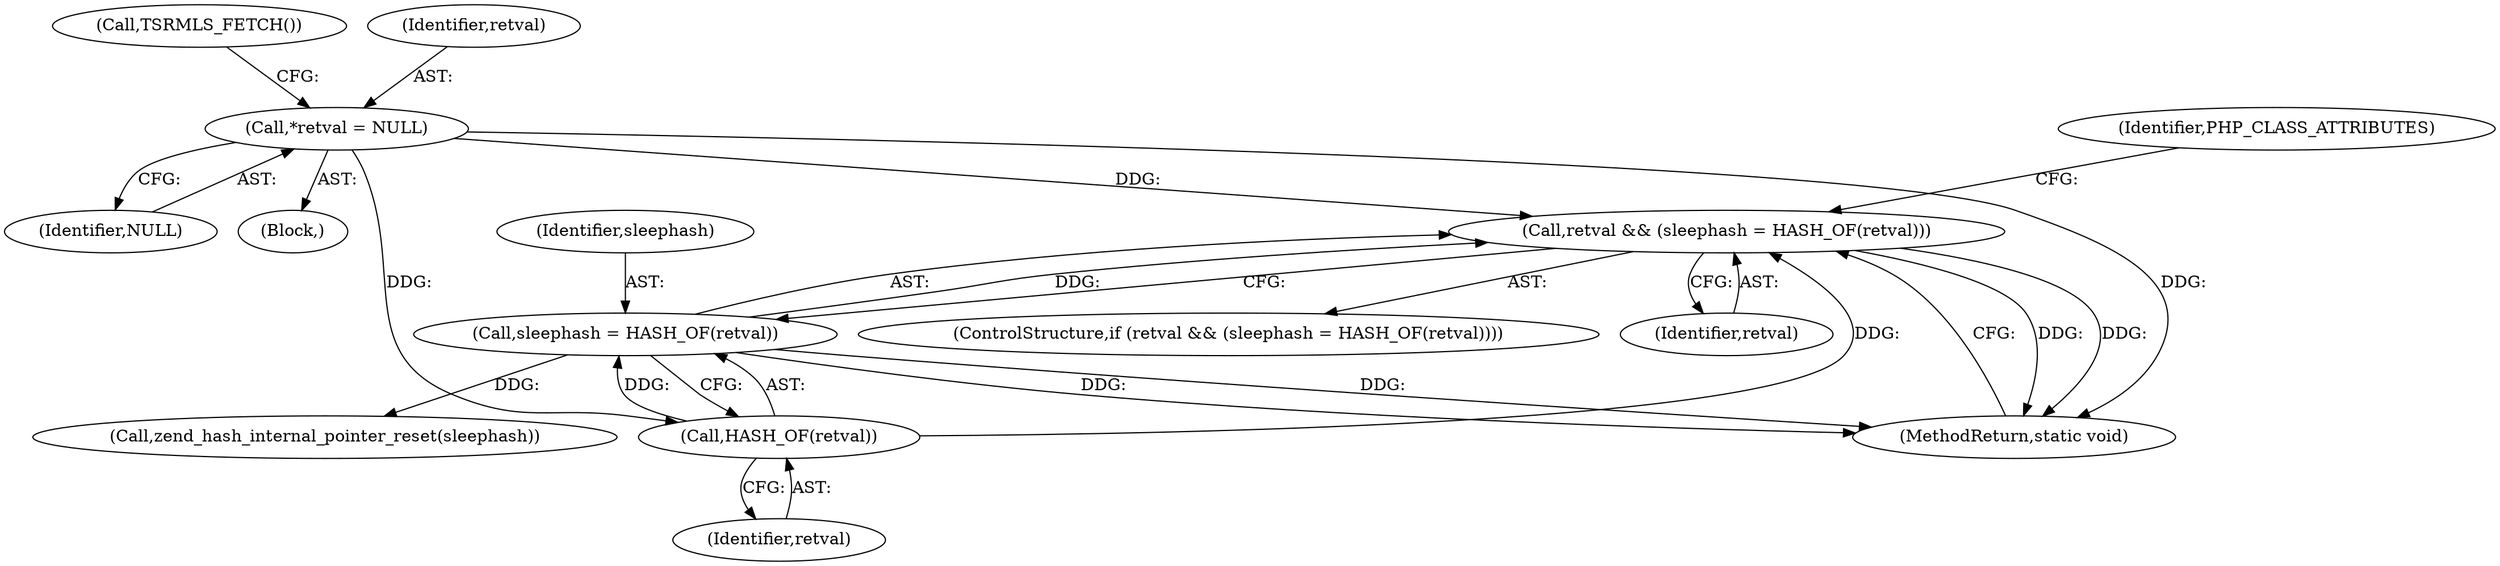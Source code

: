 digraph "0_php-src_6045de69c7dedcba3eadf7c4bba424b19c81d00d_1@pointer" {
"1000127" [label="(Call,retval && (sleephash = HASH_OF(retval)))"];
"1000131" [label="(Call,HASH_OF(retval))"];
"1000110" [label="(Call,*retval = NULL)"];
"1000129" [label="(Call,sleephash = HASH_OF(retval))"];
"1000118" [label="(Call,TSRMLS_FETCH())"];
"1000134" [label="(Identifier,PHP_CLASS_ATTRIBUTES)"];
"1000129" [label="(Call,sleephash = HASH_OF(retval))"];
"1000206" [label="(MethodReturn,static void)"];
"1000167" [label="(Call,zend_hash_internal_pointer_reset(sleephash))"];
"1000132" [label="(Identifier,retval)"];
"1000127" [label="(Call,retval && (sleephash = HASH_OF(retval)))"];
"1000112" [label="(Identifier,NULL)"];
"1000110" [label="(Call,*retval = NULL)"];
"1000126" [label="(ControlStructure,if (retval && (sleephash = HASH_OF(retval))))"];
"1000128" [label="(Identifier,retval)"];
"1000111" [label="(Identifier,retval)"];
"1000105" [label="(Block,)"];
"1000131" [label="(Call,HASH_OF(retval))"];
"1000130" [label="(Identifier,sleephash)"];
"1000127" -> "1000126"  [label="AST: "];
"1000127" -> "1000128"  [label="CFG: "];
"1000127" -> "1000129"  [label="CFG: "];
"1000128" -> "1000127"  [label="AST: "];
"1000129" -> "1000127"  [label="AST: "];
"1000134" -> "1000127"  [label="CFG: "];
"1000206" -> "1000127"  [label="CFG: "];
"1000127" -> "1000206"  [label="DDG: "];
"1000127" -> "1000206"  [label="DDG: "];
"1000131" -> "1000127"  [label="DDG: "];
"1000110" -> "1000127"  [label="DDG: "];
"1000129" -> "1000127"  [label="DDG: "];
"1000131" -> "1000129"  [label="AST: "];
"1000131" -> "1000132"  [label="CFG: "];
"1000132" -> "1000131"  [label="AST: "];
"1000129" -> "1000131"  [label="CFG: "];
"1000131" -> "1000129"  [label="DDG: "];
"1000110" -> "1000131"  [label="DDG: "];
"1000110" -> "1000105"  [label="AST: "];
"1000110" -> "1000112"  [label="CFG: "];
"1000111" -> "1000110"  [label="AST: "];
"1000112" -> "1000110"  [label="AST: "];
"1000118" -> "1000110"  [label="CFG: "];
"1000110" -> "1000206"  [label="DDG: "];
"1000130" -> "1000129"  [label="AST: "];
"1000129" -> "1000206"  [label="DDG: "];
"1000129" -> "1000206"  [label="DDG: "];
"1000129" -> "1000167"  [label="DDG: "];
}
